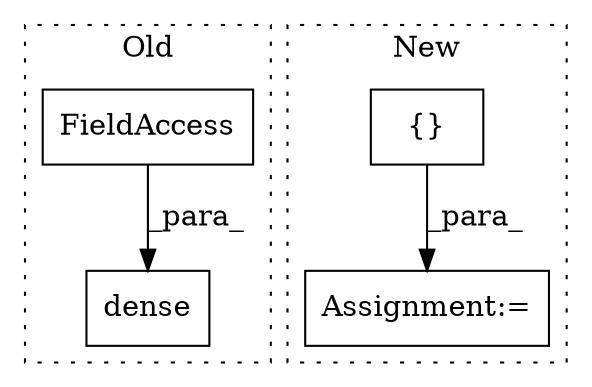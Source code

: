 digraph G {
subgraph cluster0 {
1 [label="dense" a="32" s="1144,1181" l="6,1" shape="box"];
3 [label="FieldAccess" a="22" s="1163" l="18" shape="box"];
label = "Old";
style="dotted";
}
subgraph cluster1 {
2 [label="{}" a="4" s="690,708" l="1,1" shape="box"];
4 [label="Assignment:=" a="7" s="751" l="2" shape="box"];
label = "New";
style="dotted";
}
2 -> 4 [label="_para_"];
3 -> 1 [label="_para_"];
}